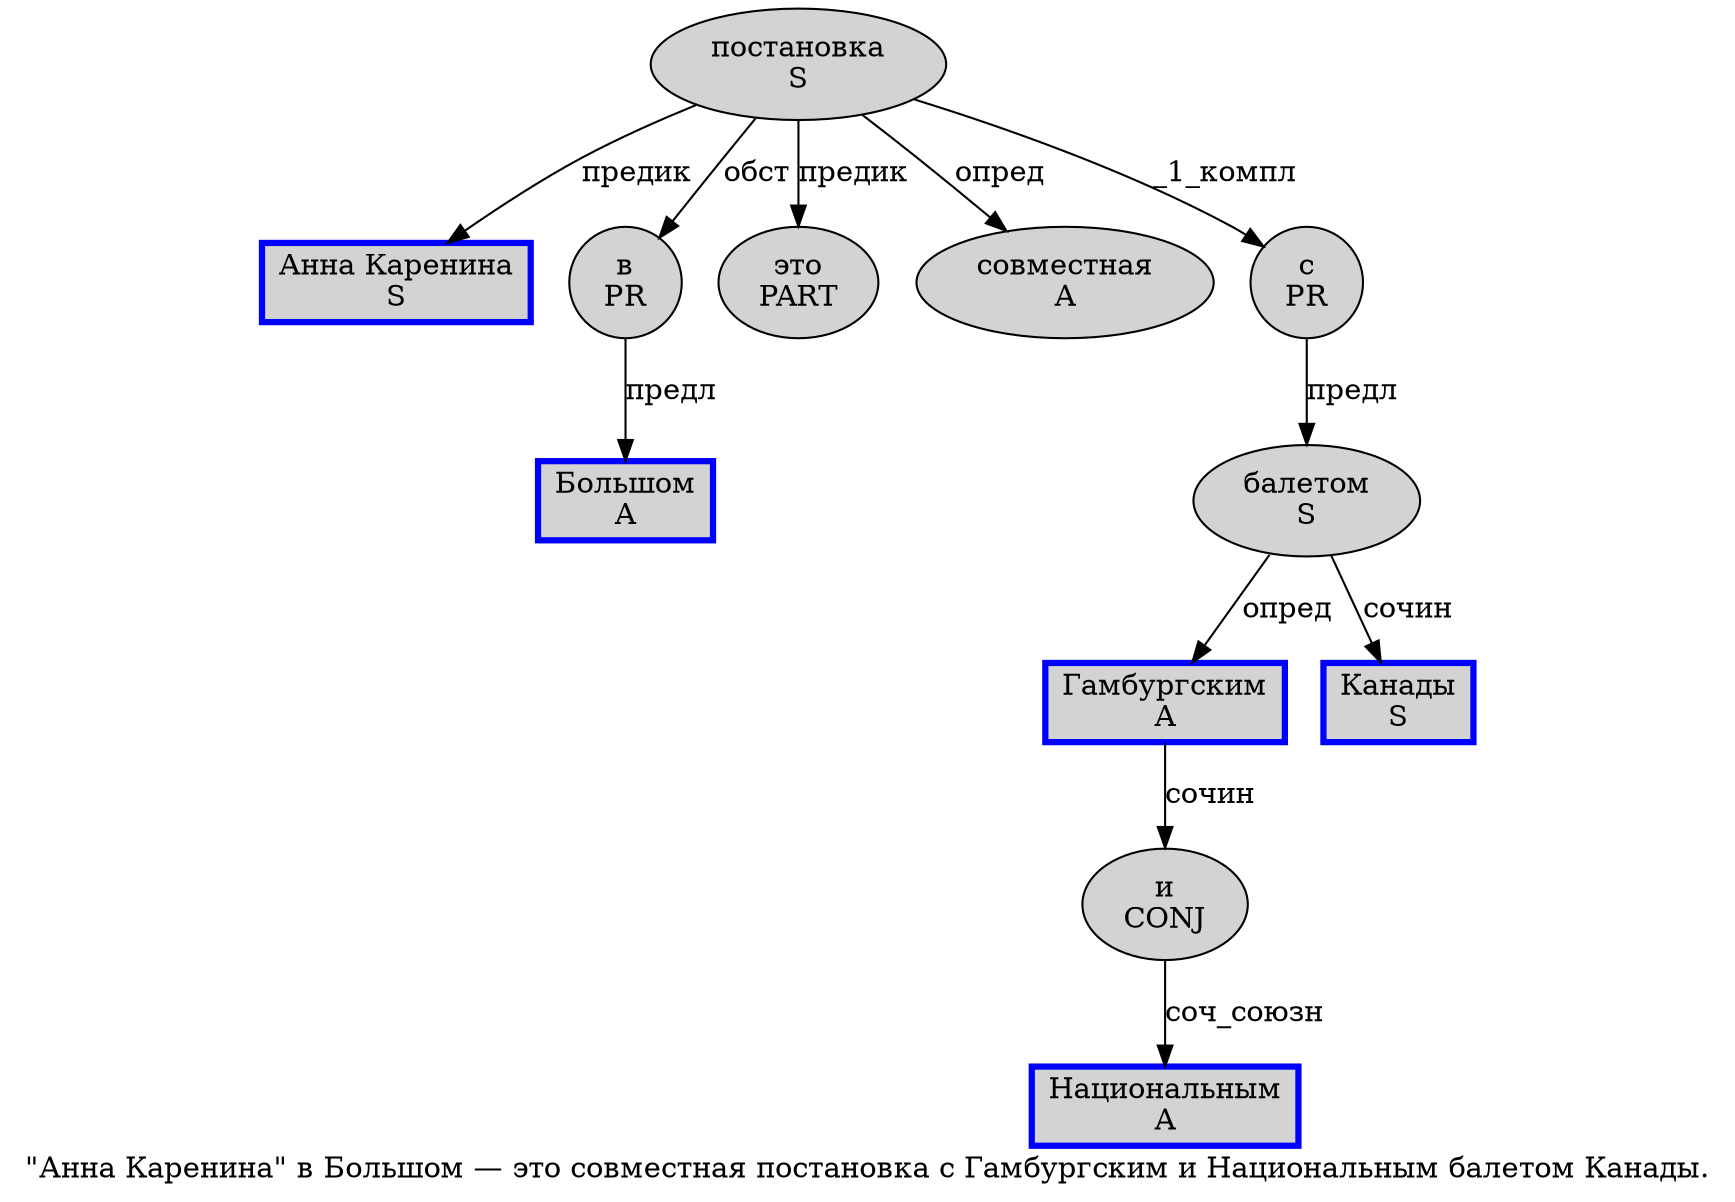 digraph SENTENCE_120 {
	graph [label="\"Анна Каренина\" в Большом — это совместная постановка с Гамбургским и Национальным балетом Канады."]
	node [style=filled]
		1 [label="Анна Каренина
S" color=blue fillcolor=lightgray penwidth=3 shape=box]
		3 [label="в
PR" color="" fillcolor=lightgray penwidth=1 shape=ellipse]
		4 [label="Большом
A" color=blue fillcolor=lightgray penwidth=3 shape=box]
		6 [label="это
PART" color="" fillcolor=lightgray penwidth=1 shape=ellipse]
		7 [label="совместная
A" color="" fillcolor=lightgray penwidth=1 shape=ellipse]
		8 [label="постановка
S" color="" fillcolor=lightgray penwidth=1 shape=ellipse]
		9 [label="с
PR" color="" fillcolor=lightgray penwidth=1 shape=ellipse]
		10 [label="Гамбургским
A" color=blue fillcolor=lightgray penwidth=3 shape=box]
		11 [label="и
CONJ" color="" fillcolor=lightgray penwidth=1 shape=ellipse]
		12 [label="Национальным
A" color=blue fillcolor=lightgray penwidth=3 shape=box]
		13 [label="балетом
S" color="" fillcolor=lightgray penwidth=1 shape=ellipse]
		14 [label="Канады
S" color=blue fillcolor=lightgray penwidth=3 shape=box]
			10 -> 11 [label="сочин"]
			3 -> 4 [label="предл"]
			13 -> 10 [label="опред"]
			13 -> 14 [label="сочин"]
			11 -> 12 [label="соч_союзн"]
			9 -> 13 [label="предл"]
			8 -> 1 [label="предик"]
			8 -> 3 [label="обст"]
			8 -> 6 [label="предик"]
			8 -> 7 [label="опред"]
			8 -> 9 [label="_1_компл"]
}